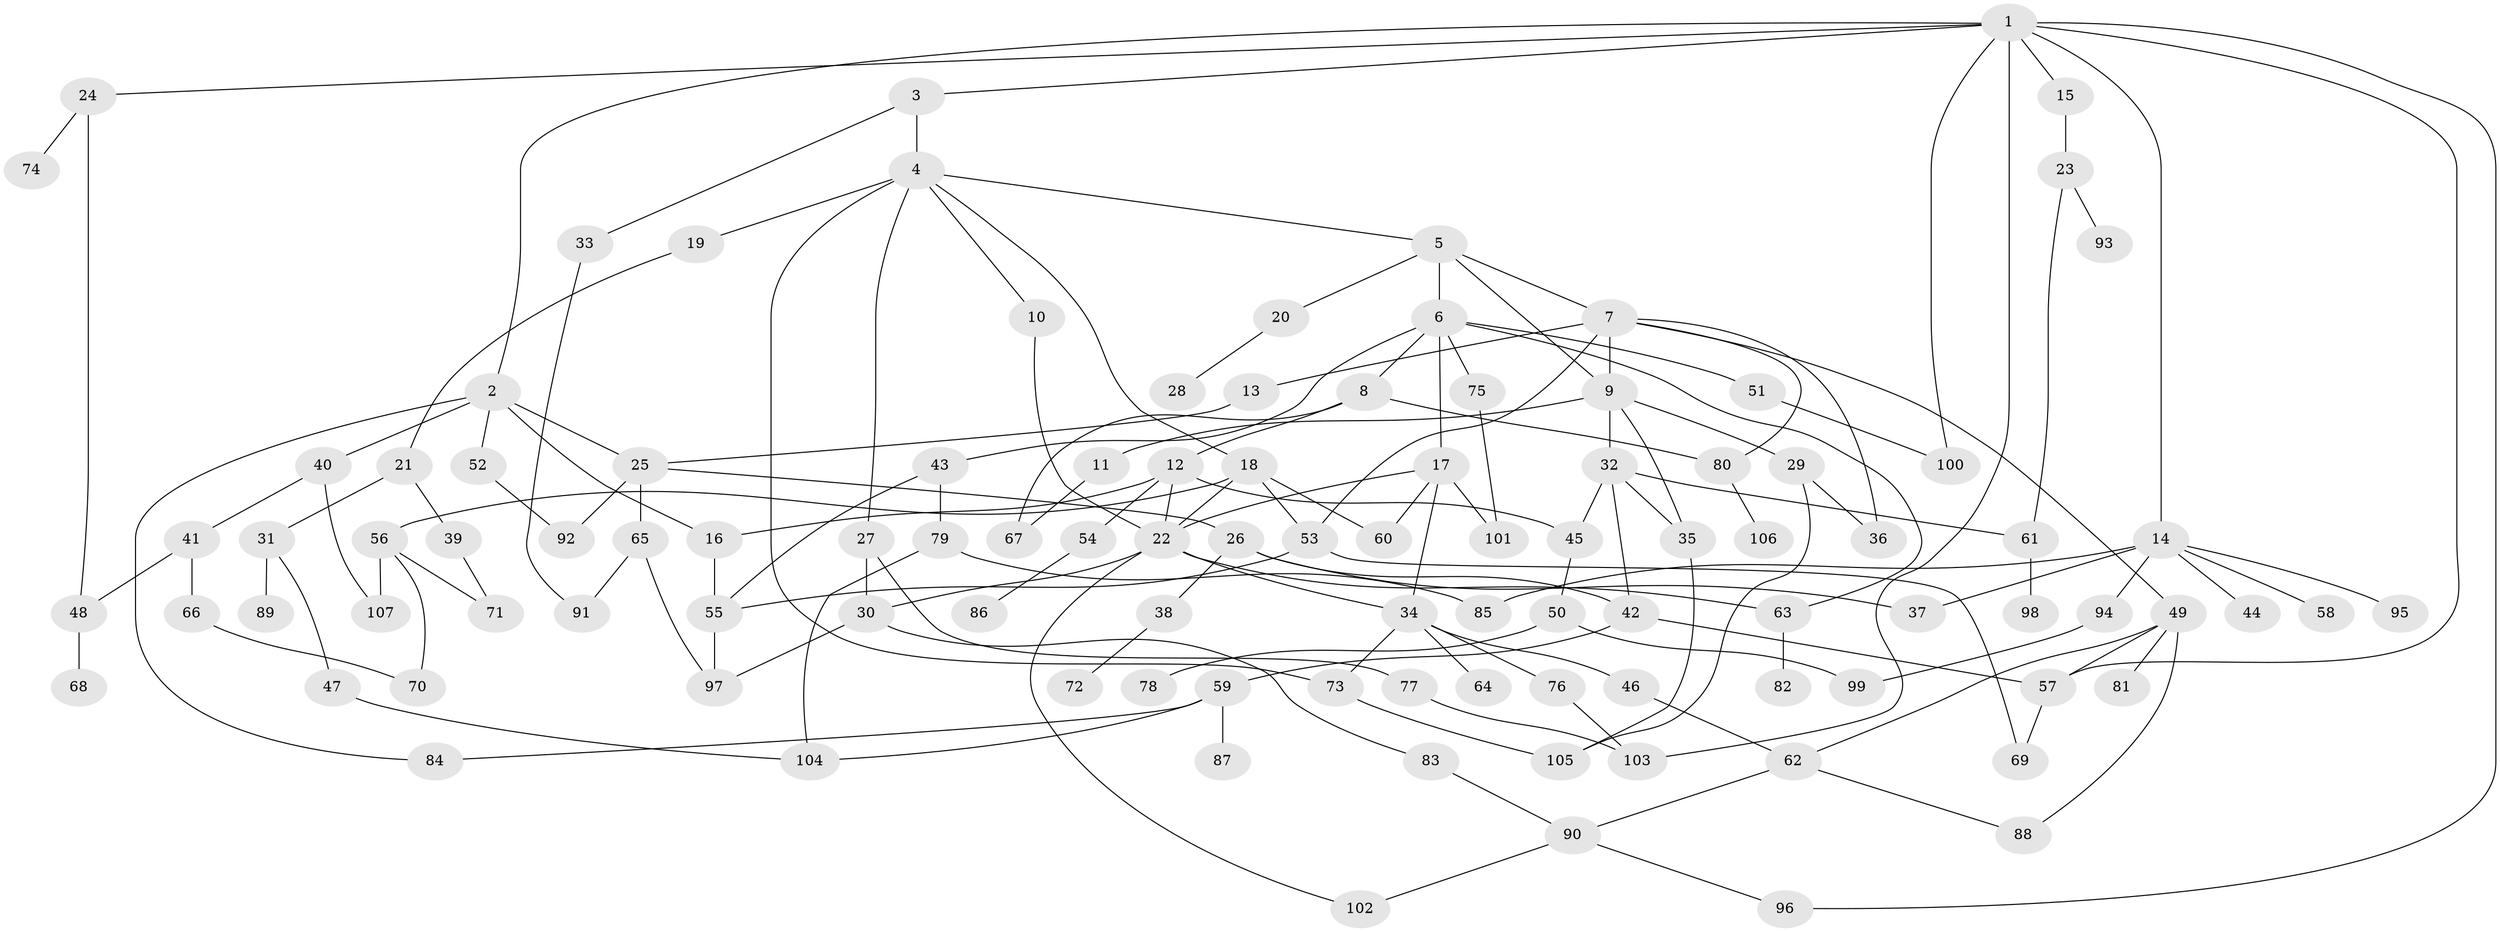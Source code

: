 // Generated by graph-tools (version 1.1) at 2025/34/03/09/25 02:34:04]
// undirected, 107 vertices, 155 edges
graph export_dot {
graph [start="1"]
  node [color=gray90,style=filled];
  1;
  2;
  3;
  4;
  5;
  6;
  7;
  8;
  9;
  10;
  11;
  12;
  13;
  14;
  15;
  16;
  17;
  18;
  19;
  20;
  21;
  22;
  23;
  24;
  25;
  26;
  27;
  28;
  29;
  30;
  31;
  32;
  33;
  34;
  35;
  36;
  37;
  38;
  39;
  40;
  41;
  42;
  43;
  44;
  45;
  46;
  47;
  48;
  49;
  50;
  51;
  52;
  53;
  54;
  55;
  56;
  57;
  58;
  59;
  60;
  61;
  62;
  63;
  64;
  65;
  66;
  67;
  68;
  69;
  70;
  71;
  72;
  73;
  74;
  75;
  76;
  77;
  78;
  79;
  80;
  81;
  82;
  83;
  84;
  85;
  86;
  87;
  88;
  89;
  90;
  91;
  92;
  93;
  94;
  95;
  96;
  97;
  98;
  99;
  100;
  101;
  102;
  103;
  104;
  105;
  106;
  107;
  1 -- 2;
  1 -- 3;
  1 -- 14;
  1 -- 15;
  1 -- 24;
  1 -- 96;
  1 -- 103;
  1 -- 57;
  1 -- 100;
  2 -- 16;
  2 -- 40;
  2 -- 52;
  2 -- 84;
  2 -- 25;
  3 -- 4;
  3 -- 33;
  4 -- 5;
  4 -- 10;
  4 -- 18;
  4 -- 19;
  4 -- 27;
  4 -- 73;
  5 -- 6;
  5 -- 7;
  5 -- 9;
  5 -- 20;
  6 -- 8;
  6 -- 17;
  6 -- 43;
  6 -- 51;
  6 -- 63;
  6 -- 75;
  7 -- 13;
  7 -- 36;
  7 -- 49;
  7 -- 53;
  7 -- 80;
  7 -- 9;
  8 -- 12;
  8 -- 67;
  8 -- 80;
  9 -- 11;
  9 -- 29;
  9 -- 32;
  9 -- 35;
  10 -- 22;
  11 -- 67;
  12 -- 54;
  12 -- 45;
  12 -- 16;
  12 -- 22;
  13 -- 25;
  14 -- 44;
  14 -- 58;
  14 -- 94;
  14 -- 95;
  14 -- 37;
  14 -- 85;
  15 -- 23;
  16 -- 55;
  17 -- 101;
  17 -- 60;
  17 -- 34;
  17 -- 22;
  18 -- 22;
  18 -- 56;
  18 -- 60;
  18 -- 53;
  19 -- 21;
  20 -- 28;
  21 -- 31;
  21 -- 39;
  22 -- 30;
  22 -- 34;
  22 -- 102;
  22 -- 63;
  23 -- 93;
  23 -- 61;
  24 -- 48;
  24 -- 74;
  25 -- 26;
  25 -- 65;
  25 -- 92;
  26 -- 37;
  26 -- 38;
  26 -- 42;
  27 -- 77;
  27 -- 30;
  29 -- 105;
  29 -- 36;
  30 -- 83;
  30 -- 97;
  31 -- 47;
  31 -- 89;
  32 -- 35;
  32 -- 45;
  32 -- 61;
  32 -- 42;
  33 -- 91;
  34 -- 46;
  34 -- 64;
  34 -- 76;
  34 -- 73;
  35 -- 105;
  38 -- 72;
  39 -- 71;
  40 -- 41;
  40 -- 107;
  41 -- 66;
  41 -- 48;
  42 -- 59;
  42 -- 57;
  43 -- 55;
  43 -- 79;
  45 -- 50;
  46 -- 62;
  47 -- 104;
  48 -- 68;
  49 -- 57;
  49 -- 62;
  49 -- 81;
  49 -- 88;
  50 -- 78;
  50 -- 99;
  51 -- 100;
  52 -- 92;
  53 -- 69;
  53 -- 55;
  54 -- 86;
  55 -- 97;
  56 -- 71;
  56 -- 107;
  56 -- 70;
  57 -- 69;
  59 -- 87;
  59 -- 104;
  59 -- 84;
  61 -- 98;
  62 -- 88;
  62 -- 90;
  63 -- 82;
  65 -- 97;
  65 -- 91;
  66 -- 70;
  73 -- 105;
  75 -- 101;
  76 -- 103;
  77 -- 103;
  79 -- 85;
  79 -- 104;
  80 -- 106;
  83 -- 90;
  90 -- 96;
  90 -- 102;
  94 -- 99;
}
